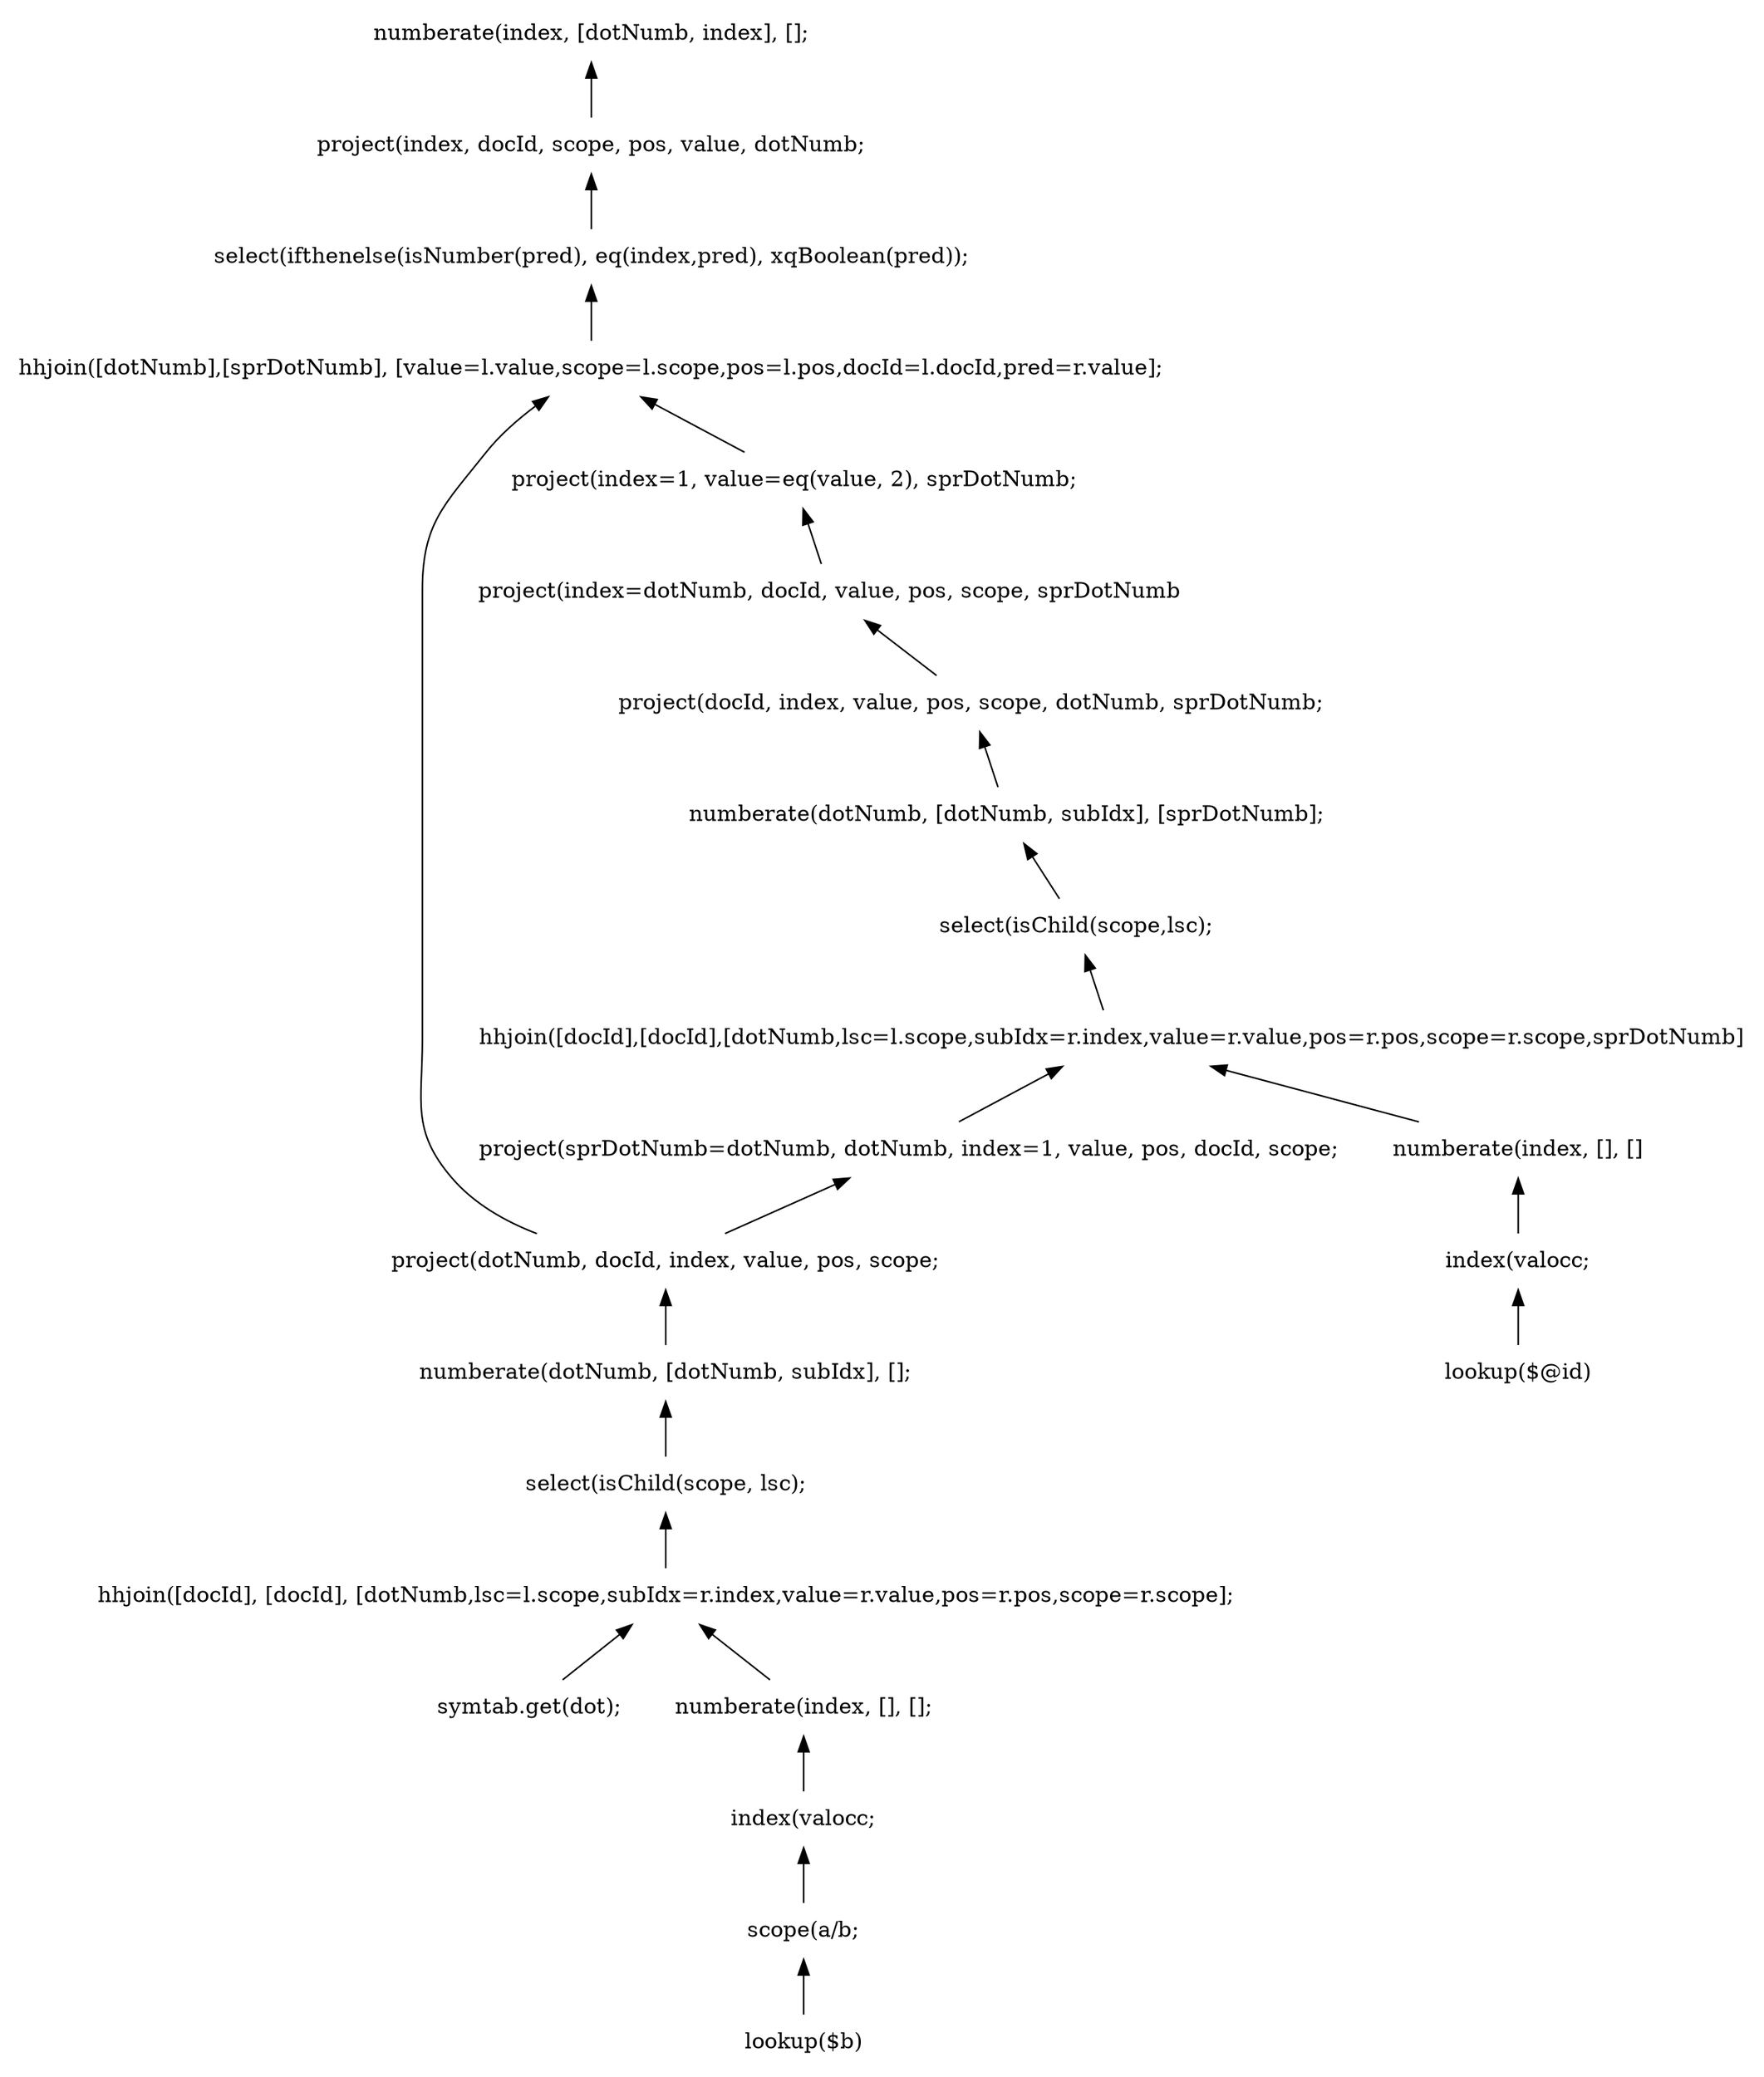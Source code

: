 digraph AST {
edge [color=black, dir=both, weight=1, fontcolor=black, arrowhead=none, arrowtail=normal]
node [shape=plaintext]

je1 [label="numberate(index, [dotNumb, index], [];"]
je1->je2
  je2 [label="project(index, docId, scope, pos, value, dotNumb;"]
  je2->je3
    je3 [label="select(ifthenelse(isNumber(pred), eq(index,pred), xqBoolean(pred));"]
    je3->je4
      je4 [label="hhjoin([dotNumb],[sprDotNumb], [value=l.value,scope=l.scope,pos=l.pos,docId=l.docId,pred=r.value];"]
      je4->jg3
      je4->jf5
        jf5 [label="project(index=1, value=eq(value, 2), sprDotNumb;"]
        jf5->jf6
          jf6 [label="project(index=dotNumb, docId, value, pos, scope, sprDotNumb"]
          jf6->jf7
            jf7 [label="project(docId, index, value, pos, scope, dotNumb, sprDotNumb;"]
            jf7->jf8
              jf8 [label="numberate(dotNumb, [dotNumb, subIdx], [sprDotNumb];"]
              jf8->jf9
                jf9 [label="select(isChild(scope,lsc);"]
                jf9->jg1
                  jg1 [label="hhjoin([docId],[docId],[dotNumb,lsc=l.scope,subIdx=r.index,value=r.value,pos=r.pos,scope=r.scope,sprDotNumb]"]
                  jg1->jg2
                  jg1->jh4
                    jg2 [label="project(sprDotNumb=dotNumb, dotNumb, index=1, value, pos, docId, scope;"]
                    jg2->jg3
                      jg3 [label="project(dotNumb, docId, index, value, pos, scope;"]
                      jg3->jg4
                        jg4 [label="numberate(dotNumb, [dotNumb, subIdx], [];"]
                        jg4->jg5
                          jg5 [label="select(isChild(scope, lsc);"]
                          jg5->jg6
                            jg6 [label="hhjoin([docId], [docId], [dotNumb,lsc=l.scope,subIdx=r.index,value=r.value,pos=r.pos,scope=r.scope];"]
                            jg6->jg7
                            jg6->jg8
                              jg7 [label="symtab.get(dot);"]
                              jg8 [label="numberate(index, [], [];"]
                              jg8->jh1
                                jh1 [label="index(valocc;"]
                                jh1->jh2
                                  jh2 [label="scope(a/b;"]
                                  jh2->jh3
                                    jh3 [label="lookup($b)"]
                    jh4 [label="numberate(index, [], []"]
                    jh4->jh5
                      jh5 [label="index(valocc;"]
                      jh5->jh6
                        jh6 [label="lookup($@id)"]
}